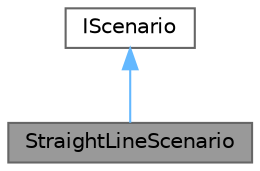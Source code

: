 digraph "StraightLineScenario"
{
 // LATEX_PDF_SIZE
  bgcolor="transparent";
  edge [fontname=Helvetica,fontsize=10,labelfontname=Helvetica,labelfontsize=10];
  node [fontname=Helvetica,fontsize=10,shape=box,height=0.2,width=0.4];
  Node1 [id="Node000001",label="StraightLineScenario",height=0.2,width=0.4,color="gray40", fillcolor="grey60", style="filled", fontcolor="black",tooltip="Simple scenario where agent start at position (0,0) and should go straight line to the destination (0..."];
  Node2 -> Node1 [id="edge1_Node000001_Node000002",dir="back",color="steelblue1",style="solid",tooltip=" "];
  Node2 [id="Node000002",label="IScenario",height=0.2,width=0.4,color="gray40", fillcolor="white", style="filled",URL="$interface_i_scenario.html",tooltip="Defines interface for scenarios."];
}
